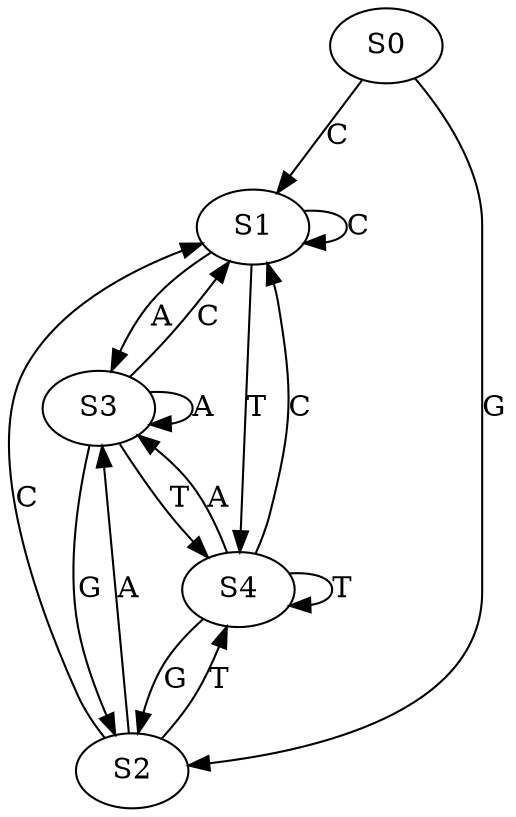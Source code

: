 strict digraph  {
	S0 -> S1 [ label = C ];
	S0 -> S2 [ label = G ];
	S1 -> S3 [ label = A ];
	S1 -> S4 [ label = T ];
	S1 -> S1 [ label = C ];
	S2 -> S1 [ label = C ];
	S2 -> S4 [ label = T ];
	S2 -> S3 [ label = A ];
	S3 -> S2 [ label = G ];
	S3 -> S4 [ label = T ];
	S3 -> S3 [ label = A ];
	S3 -> S1 [ label = C ];
	S4 -> S2 [ label = G ];
	S4 -> S1 [ label = C ];
	S4 -> S3 [ label = A ];
	S4 -> S4 [ label = T ];
}
